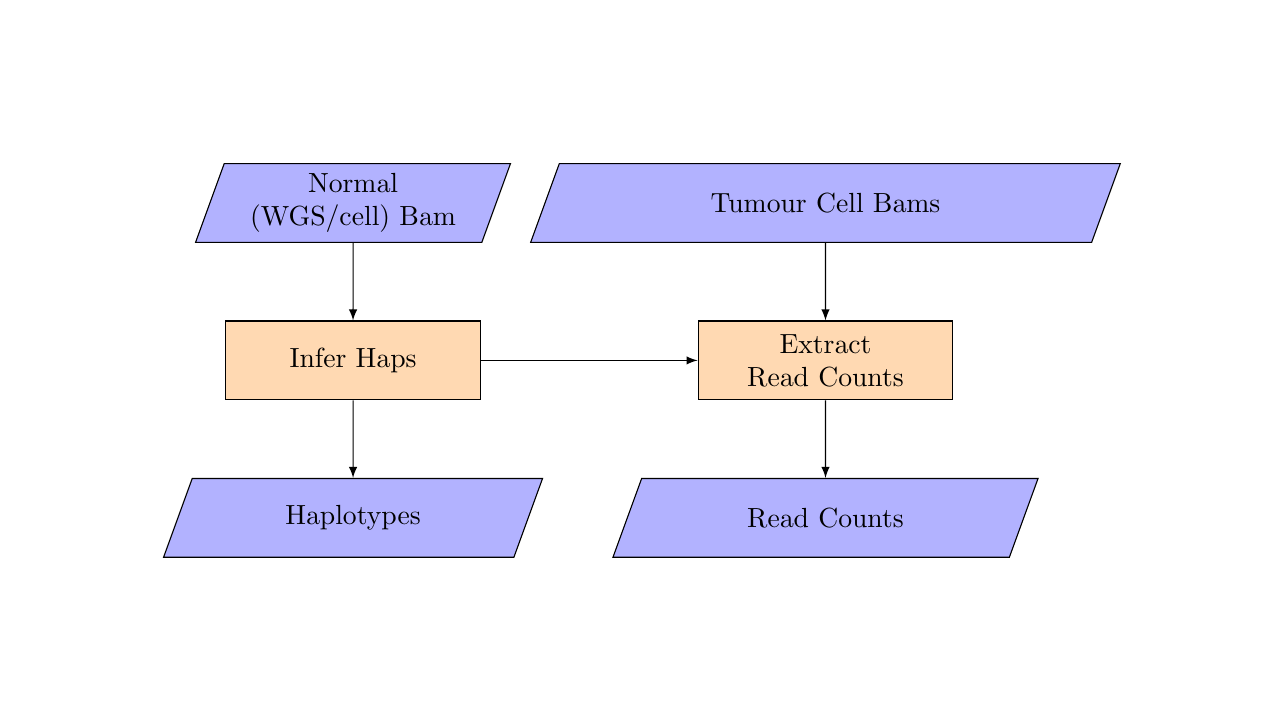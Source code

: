 \documentclass[class=minimal,border=2pt]{standalone}
\usepackage[utf8]{inputenc}
\usepackage{tikz}
\usepackage{adjustbox}
\usetikzlibrary{shapes.geometric, arrows, shadows, positioning, calc}
\pagenumbering{gobble}

\tikzset{multiple/.style = {double copy shadow={shadow xshift=1ex,shadow
         yshift=-1.5ex,draw=black!30},fill=white,draw=black,thick,minimum height = 1cm,minimum
           width=2cm},
         ordinary/.style = {rectangle,draw,thick,minimum height = 1cm,minimum width=2cm}}

\tikzstyle{startstop} = [rectangle, rounded corners, minimum width=3cm, minimum height=1cm,text centered, draw=black, fill=red!30]
\tikzstyle{io} = [trapezium, trapezium left angle=70, trapezium right angle=110, minimum width=3cm, minimum height=1cm, text centered, draw=black, fill=blue!30]
\tikzstyle{process} = [rectangle, minimum width=3cm, minimum height=1cm, text centered, text width=3cm, draw=black, fill=orange!30]
\tikzstyle{pprocess} = [multiple, minimum width=3cm, minimum height=1cm, text centered, text width=3cm, draw=black, fill=orange!30]

\tikzstyle{decision} = [diamond, minimum width=3cm, minimum height=1cm, text centered, draw=black, fill=green!30]
\tikzstyle{arrow} = [thick,->,>=stealth]

\begin{document}
\begin{adjustbox}{margin=2cm}

\begin{tikzpicture}[node distance=2cm]

\node (normal_bams) [io, text width=3cm] {Normal (WGS/cell) Bam};
\node (tumour_bams) [io, text width=3cm, xshift=6cm] {Tumour Cell Bams};

\node (infer_haps) [process, below of=normal_bams] {Infer Haps};
\draw[-latex] (normal_bams) -- coordinate (ab) (infer_haps);

\node (readcounts) [process, below of=tumour_bams] {Extract Read Counts};
\draw[-latex] (tumour_bams) -- coordinate (ab) (readcounts);
\draw[-latex] (infer_haps) -- coordinate (ab) (readcounts);

\node (haplotypes) [io, below of=infer_haps, text width=2cm] {Haplotypes};
\draw[-latex] (infer_haps) -- coordinate (ab) (haplotypes);

\node (allele_counts) [io, below of=readcounts, text width=2cm] {Read Counts};
\draw[-latex] (readcounts) -- coordinate (ab) (allele_counts);

\end{tikzpicture}

\end{adjustbox}
\end{document}